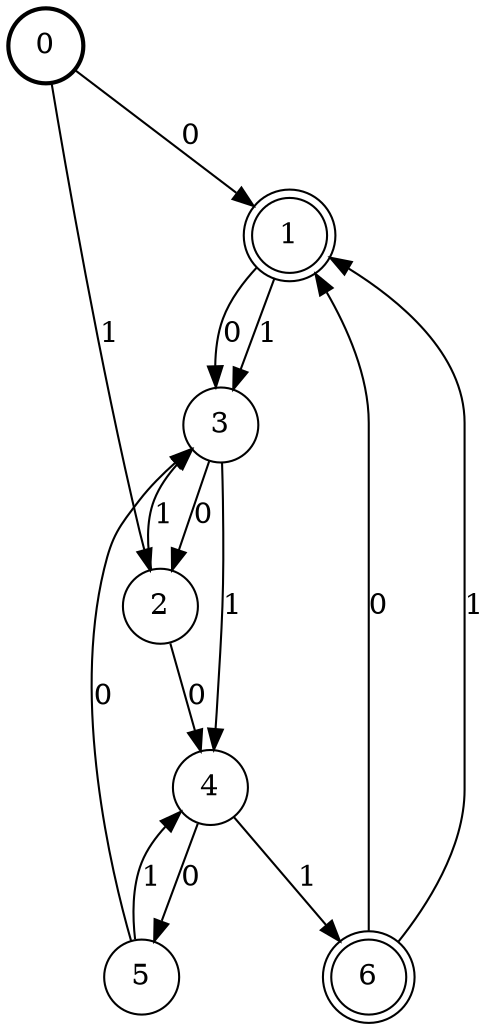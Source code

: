 digraph Automat {
    node [shape = circle];
    0 [style = "bold"];
    0 -> 1 [label = "0"];
    0 -> 2 [label = "1"];
    1 [peripheries=2]
    1 -> 3 [label = "0"];
    1 -> 3 [label = "1"];
    2 -> 4 [label = "0"];
    2 -> 3 [label = "1"];
    3 -> 2 [label = "0"];
    3 -> 4 [label = "1"];
    4 -> 5 [label = "0"];
    4 -> 6 [label = "1"];
    5 -> 3 [label = "0"];
    5 -> 4 [label = "1"];
    6 [peripheries=2]
    6 -> 1 [label = "0"];
    6 -> 1 [label = "1"];
}
